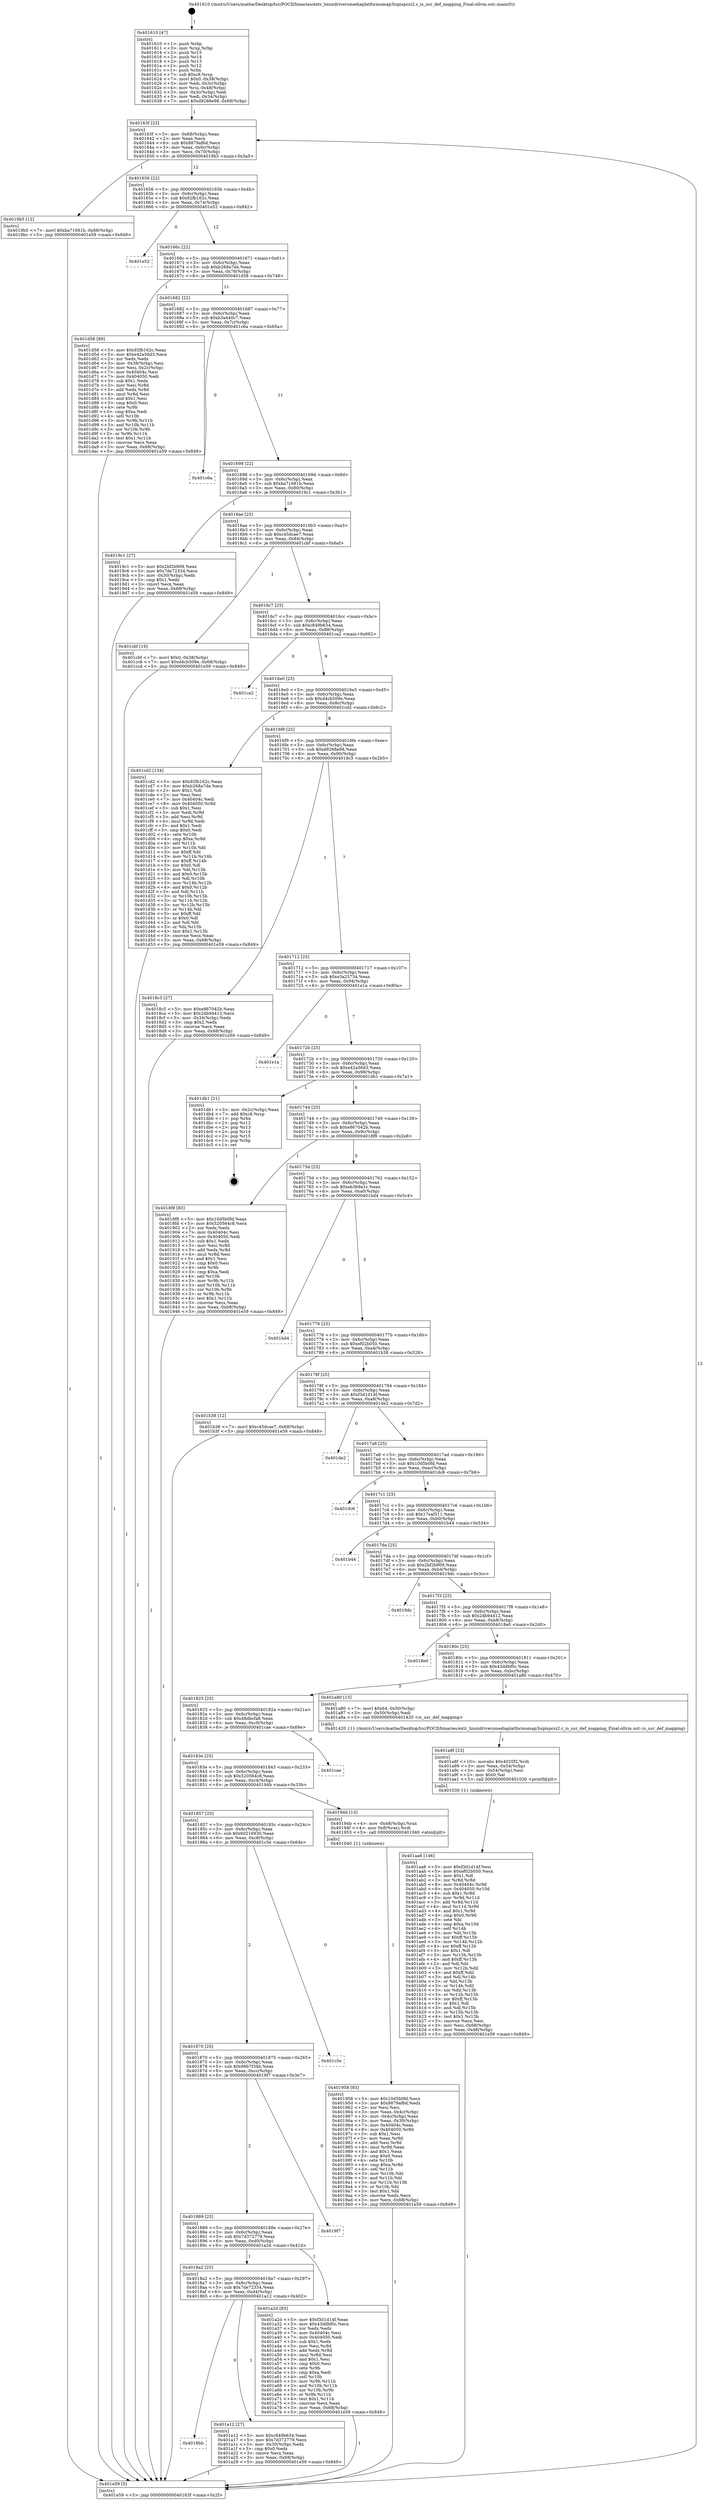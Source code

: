 digraph "0x401610" {
  label = "0x401610 (/mnt/c/Users/mathe/Desktop/tcc/POCII/binaries/extr_linuxdriversmediaplatformomap3ispispcsi2.c_is_usr_def_mapping_Final-ollvm.out::main(0))"
  labelloc = "t"
  node[shape=record]

  Entry [label="",width=0.3,height=0.3,shape=circle,fillcolor=black,style=filled]
  "0x40163f" [label="{
     0x40163f [23]\l
     | [instrs]\l
     &nbsp;&nbsp;0x40163f \<+3\>: mov -0x68(%rbp),%eax\l
     &nbsp;&nbsp;0x401642 \<+2\>: mov %eax,%ecx\l
     &nbsp;&nbsp;0x401644 \<+6\>: sub $0x8879af6d,%ecx\l
     &nbsp;&nbsp;0x40164a \<+3\>: mov %eax,-0x6c(%rbp)\l
     &nbsp;&nbsp;0x40164d \<+3\>: mov %ecx,-0x70(%rbp)\l
     &nbsp;&nbsp;0x401650 \<+6\>: je 00000000004019b5 \<main+0x3a5\>\l
  }"]
  "0x4019b5" [label="{
     0x4019b5 [12]\l
     | [instrs]\l
     &nbsp;&nbsp;0x4019b5 \<+7\>: movl $0xba71681b,-0x68(%rbp)\l
     &nbsp;&nbsp;0x4019bc \<+5\>: jmp 0000000000401e59 \<main+0x849\>\l
  }"]
  "0x401656" [label="{
     0x401656 [22]\l
     | [instrs]\l
     &nbsp;&nbsp;0x401656 \<+5\>: jmp 000000000040165b \<main+0x4b\>\l
     &nbsp;&nbsp;0x40165b \<+3\>: mov -0x6c(%rbp),%eax\l
     &nbsp;&nbsp;0x40165e \<+5\>: sub $0x92fb162c,%eax\l
     &nbsp;&nbsp;0x401663 \<+3\>: mov %eax,-0x74(%rbp)\l
     &nbsp;&nbsp;0x401666 \<+6\>: je 0000000000401e52 \<main+0x842\>\l
  }"]
  Exit [label="",width=0.3,height=0.3,shape=circle,fillcolor=black,style=filled,peripheries=2]
  "0x401e52" [label="{
     0x401e52\l
  }", style=dashed]
  "0x40166c" [label="{
     0x40166c [22]\l
     | [instrs]\l
     &nbsp;&nbsp;0x40166c \<+5\>: jmp 0000000000401671 \<main+0x61\>\l
     &nbsp;&nbsp;0x401671 \<+3\>: mov -0x6c(%rbp),%eax\l
     &nbsp;&nbsp;0x401674 \<+5\>: sub $0xb268a7de,%eax\l
     &nbsp;&nbsp;0x401679 \<+3\>: mov %eax,-0x78(%rbp)\l
     &nbsp;&nbsp;0x40167c \<+6\>: je 0000000000401d58 \<main+0x748\>\l
  }"]
  "0x401aa6" [label="{
     0x401aa6 [146]\l
     | [instrs]\l
     &nbsp;&nbsp;0x401aa6 \<+5\>: mov $0xf3d1d14f,%esi\l
     &nbsp;&nbsp;0x401aab \<+5\>: mov $0xef02b050,%ecx\l
     &nbsp;&nbsp;0x401ab0 \<+2\>: mov $0x1,%dl\l
     &nbsp;&nbsp;0x401ab2 \<+3\>: xor %r8d,%r8d\l
     &nbsp;&nbsp;0x401ab5 \<+8\>: mov 0x40404c,%r9d\l
     &nbsp;&nbsp;0x401abd \<+8\>: mov 0x404050,%r10d\l
     &nbsp;&nbsp;0x401ac5 \<+4\>: sub $0x1,%r8d\l
     &nbsp;&nbsp;0x401ac9 \<+3\>: mov %r9d,%r11d\l
     &nbsp;&nbsp;0x401acc \<+3\>: add %r8d,%r11d\l
     &nbsp;&nbsp;0x401acf \<+4\>: imul %r11d,%r9d\l
     &nbsp;&nbsp;0x401ad3 \<+4\>: and $0x1,%r9d\l
     &nbsp;&nbsp;0x401ad7 \<+4\>: cmp $0x0,%r9d\l
     &nbsp;&nbsp;0x401adb \<+3\>: sete %bl\l
     &nbsp;&nbsp;0x401ade \<+4\>: cmp $0xa,%r10d\l
     &nbsp;&nbsp;0x401ae2 \<+4\>: setl %r14b\l
     &nbsp;&nbsp;0x401ae6 \<+3\>: mov %bl,%r15b\l
     &nbsp;&nbsp;0x401ae9 \<+4\>: xor $0xff,%r15b\l
     &nbsp;&nbsp;0x401aed \<+3\>: mov %r14b,%r12b\l
     &nbsp;&nbsp;0x401af0 \<+4\>: xor $0xff,%r12b\l
     &nbsp;&nbsp;0x401af4 \<+3\>: xor $0x1,%dl\l
     &nbsp;&nbsp;0x401af7 \<+3\>: mov %r15b,%r13b\l
     &nbsp;&nbsp;0x401afa \<+4\>: and $0xff,%r13b\l
     &nbsp;&nbsp;0x401afe \<+2\>: and %dl,%bl\l
     &nbsp;&nbsp;0x401b00 \<+3\>: mov %r12b,%dil\l
     &nbsp;&nbsp;0x401b03 \<+4\>: and $0xff,%dil\l
     &nbsp;&nbsp;0x401b07 \<+3\>: and %dl,%r14b\l
     &nbsp;&nbsp;0x401b0a \<+3\>: or %bl,%r13b\l
     &nbsp;&nbsp;0x401b0d \<+3\>: or %r14b,%dil\l
     &nbsp;&nbsp;0x401b10 \<+3\>: xor %dil,%r13b\l
     &nbsp;&nbsp;0x401b13 \<+3\>: or %r12b,%r15b\l
     &nbsp;&nbsp;0x401b16 \<+4\>: xor $0xff,%r15b\l
     &nbsp;&nbsp;0x401b1a \<+3\>: or $0x1,%dl\l
     &nbsp;&nbsp;0x401b1d \<+3\>: and %dl,%r15b\l
     &nbsp;&nbsp;0x401b20 \<+3\>: or %r15b,%r13b\l
     &nbsp;&nbsp;0x401b23 \<+4\>: test $0x1,%r13b\l
     &nbsp;&nbsp;0x401b27 \<+3\>: cmovne %ecx,%esi\l
     &nbsp;&nbsp;0x401b2a \<+3\>: mov %esi,-0x68(%rbp)\l
     &nbsp;&nbsp;0x401b2d \<+6\>: mov %eax,-0xd8(%rbp)\l
     &nbsp;&nbsp;0x401b33 \<+5\>: jmp 0000000000401e59 \<main+0x849\>\l
  }"]
  "0x401d58" [label="{
     0x401d58 [89]\l
     | [instrs]\l
     &nbsp;&nbsp;0x401d58 \<+5\>: mov $0x92fb162c,%eax\l
     &nbsp;&nbsp;0x401d5d \<+5\>: mov $0xe42a56d3,%ecx\l
     &nbsp;&nbsp;0x401d62 \<+2\>: xor %edx,%edx\l
     &nbsp;&nbsp;0x401d64 \<+3\>: mov -0x38(%rbp),%esi\l
     &nbsp;&nbsp;0x401d67 \<+3\>: mov %esi,-0x2c(%rbp)\l
     &nbsp;&nbsp;0x401d6a \<+7\>: mov 0x40404c,%esi\l
     &nbsp;&nbsp;0x401d71 \<+7\>: mov 0x404050,%edi\l
     &nbsp;&nbsp;0x401d78 \<+3\>: sub $0x1,%edx\l
     &nbsp;&nbsp;0x401d7b \<+3\>: mov %esi,%r8d\l
     &nbsp;&nbsp;0x401d7e \<+3\>: add %edx,%r8d\l
     &nbsp;&nbsp;0x401d81 \<+4\>: imul %r8d,%esi\l
     &nbsp;&nbsp;0x401d85 \<+3\>: and $0x1,%esi\l
     &nbsp;&nbsp;0x401d88 \<+3\>: cmp $0x0,%esi\l
     &nbsp;&nbsp;0x401d8b \<+4\>: sete %r9b\l
     &nbsp;&nbsp;0x401d8f \<+3\>: cmp $0xa,%edi\l
     &nbsp;&nbsp;0x401d92 \<+4\>: setl %r10b\l
     &nbsp;&nbsp;0x401d96 \<+3\>: mov %r9b,%r11b\l
     &nbsp;&nbsp;0x401d99 \<+3\>: and %r10b,%r11b\l
     &nbsp;&nbsp;0x401d9c \<+3\>: xor %r10b,%r9b\l
     &nbsp;&nbsp;0x401d9f \<+3\>: or %r9b,%r11b\l
     &nbsp;&nbsp;0x401da2 \<+4\>: test $0x1,%r11b\l
     &nbsp;&nbsp;0x401da6 \<+3\>: cmovne %ecx,%eax\l
     &nbsp;&nbsp;0x401da9 \<+3\>: mov %eax,-0x68(%rbp)\l
     &nbsp;&nbsp;0x401dac \<+5\>: jmp 0000000000401e59 \<main+0x849\>\l
  }"]
  "0x401682" [label="{
     0x401682 [22]\l
     | [instrs]\l
     &nbsp;&nbsp;0x401682 \<+5\>: jmp 0000000000401687 \<main+0x77\>\l
     &nbsp;&nbsp;0x401687 \<+3\>: mov -0x6c(%rbp),%eax\l
     &nbsp;&nbsp;0x40168a \<+5\>: sub $0xb3a440c7,%eax\l
     &nbsp;&nbsp;0x40168f \<+3\>: mov %eax,-0x7c(%rbp)\l
     &nbsp;&nbsp;0x401692 \<+6\>: je 0000000000401c6a \<main+0x65a\>\l
  }"]
  "0x401a8f" [label="{
     0x401a8f [23]\l
     | [instrs]\l
     &nbsp;&nbsp;0x401a8f \<+10\>: movabs $0x4020f2,%rdi\l
     &nbsp;&nbsp;0x401a99 \<+3\>: mov %eax,-0x54(%rbp)\l
     &nbsp;&nbsp;0x401a9c \<+3\>: mov -0x54(%rbp),%esi\l
     &nbsp;&nbsp;0x401a9f \<+2\>: mov $0x0,%al\l
     &nbsp;&nbsp;0x401aa1 \<+5\>: call 0000000000401030 \<printf@plt\>\l
     | [calls]\l
     &nbsp;&nbsp;0x401030 \{1\} (unknown)\l
  }"]
  "0x401c6a" [label="{
     0x401c6a\l
  }", style=dashed]
  "0x401698" [label="{
     0x401698 [22]\l
     | [instrs]\l
     &nbsp;&nbsp;0x401698 \<+5\>: jmp 000000000040169d \<main+0x8d\>\l
     &nbsp;&nbsp;0x40169d \<+3\>: mov -0x6c(%rbp),%eax\l
     &nbsp;&nbsp;0x4016a0 \<+5\>: sub $0xba71681b,%eax\l
     &nbsp;&nbsp;0x4016a5 \<+3\>: mov %eax,-0x80(%rbp)\l
     &nbsp;&nbsp;0x4016a8 \<+6\>: je 00000000004019c1 \<main+0x3b1\>\l
  }"]
  "0x4018bb" [label="{
     0x4018bb\l
  }", style=dashed]
  "0x4019c1" [label="{
     0x4019c1 [27]\l
     | [instrs]\l
     &nbsp;&nbsp;0x4019c1 \<+5\>: mov $0x2bf2b909,%eax\l
     &nbsp;&nbsp;0x4019c6 \<+5\>: mov $0x7de72334,%ecx\l
     &nbsp;&nbsp;0x4019cb \<+3\>: mov -0x30(%rbp),%edx\l
     &nbsp;&nbsp;0x4019ce \<+3\>: cmp $0x1,%edx\l
     &nbsp;&nbsp;0x4019d1 \<+3\>: cmovl %ecx,%eax\l
     &nbsp;&nbsp;0x4019d4 \<+3\>: mov %eax,-0x68(%rbp)\l
     &nbsp;&nbsp;0x4019d7 \<+5\>: jmp 0000000000401e59 \<main+0x849\>\l
  }"]
  "0x4016ae" [label="{
     0x4016ae [25]\l
     | [instrs]\l
     &nbsp;&nbsp;0x4016ae \<+5\>: jmp 00000000004016b3 \<main+0xa3\>\l
     &nbsp;&nbsp;0x4016b3 \<+3\>: mov -0x6c(%rbp),%eax\l
     &nbsp;&nbsp;0x4016b6 \<+5\>: sub $0xc45dcae7,%eax\l
     &nbsp;&nbsp;0x4016bb \<+6\>: mov %eax,-0x84(%rbp)\l
     &nbsp;&nbsp;0x4016c1 \<+6\>: je 0000000000401cbf \<main+0x6af\>\l
  }"]
  "0x401a12" [label="{
     0x401a12 [27]\l
     | [instrs]\l
     &nbsp;&nbsp;0x401a12 \<+5\>: mov $0xc849b634,%eax\l
     &nbsp;&nbsp;0x401a17 \<+5\>: mov $0x7d372779,%ecx\l
     &nbsp;&nbsp;0x401a1c \<+3\>: mov -0x30(%rbp),%edx\l
     &nbsp;&nbsp;0x401a1f \<+3\>: cmp $0x0,%edx\l
     &nbsp;&nbsp;0x401a22 \<+3\>: cmove %ecx,%eax\l
     &nbsp;&nbsp;0x401a25 \<+3\>: mov %eax,-0x68(%rbp)\l
     &nbsp;&nbsp;0x401a28 \<+5\>: jmp 0000000000401e59 \<main+0x849\>\l
  }"]
  "0x401cbf" [label="{
     0x401cbf [19]\l
     | [instrs]\l
     &nbsp;&nbsp;0x401cbf \<+7\>: movl $0x0,-0x38(%rbp)\l
     &nbsp;&nbsp;0x401cc6 \<+7\>: movl $0xd4cb509e,-0x68(%rbp)\l
     &nbsp;&nbsp;0x401ccd \<+5\>: jmp 0000000000401e59 \<main+0x849\>\l
  }"]
  "0x4016c7" [label="{
     0x4016c7 [25]\l
     | [instrs]\l
     &nbsp;&nbsp;0x4016c7 \<+5\>: jmp 00000000004016cc \<main+0xbc\>\l
     &nbsp;&nbsp;0x4016cc \<+3\>: mov -0x6c(%rbp),%eax\l
     &nbsp;&nbsp;0x4016cf \<+5\>: sub $0xc849b634,%eax\l
     &nbsp;&nbsp;0x4016d4 \<+6\>: mov %eax,-0x88(%rbp)\l
     &nbsp;&nbsp;0x4016da \<+6\>: je 0000000000401ca2 \<main+0x692\>\l
  }"]
  "0x4018a2" [label="{
     0x4018a2 [25]\l
     | [instrs]\l
     &nbsp;&nbsp;0x4018a2 \<+5\>: jmp 00000000004018a7 \<main+0x297\>\l
     &nbsp;&nbsp;0x4018a7 \<+3\>: mov -0x6c(%rbp),%eax\l
     &nbsp;&nbsp;0x4018aa \<+5\>: sub $0x7de72334,%eax\l
     &nbsp;&nbsp;0x4018af \<+6\>: mov %eax,-0xd4(%rbp)\l
     &nbsp;&nbsp;0x4018b5 \<+6\>: je 0000000000401a12 \<main+0x402\>\l
  }"]
  "0x401ca2" [label="{
     0x401ca2\l
  }", style=dashed]
  "0x4016e0" [label="{
     0x4016e0 [25]\l
     | [instrs]\l
     &nbsp;&nbsp;0x4016e0 \<+5\>: jmp 00000000004016e5 \<main+0xd5\>\l
     &nbsp;&nbsp;0x4016e5 \<+3\>: mov -0x6c(%rbp),%eax\l
     &nbsp;&nbsp;0x4016e8 \<+5\>: sub $0xd4cb509e,%eax\l
     &nbsp;&nbsp;0x4016ed \<+6\>: mov %eax,-0x8c(%rbp)\l
     &nbsp;&nbsp;0x4016f3 \<+6\>: je 0000000000401cd2 \<main+0x6c2\>\l
  }"]
  "0x401a2d" [label="{
     0x401a2d [83]\l
     | [instrs]\l
     &nbsp;&nbsp;0x401a2d \<+5\>: mov $0xf3d1d14f,%eax\l
     &nbsp;&nbsp;0x401a32 \<+5\>: mov $0x43ddbf0c,%ecx\l
     &nbsp;&nbsp;0x401a37 \<+2\>: xor %edx,%edx\l
     &nbsp;&nbsp;0x401a39 \<+7\>: mov 0x40404c,%esi\l
     &nbsp;&nbsp;0x401a40 \<+7\>: mov 0x404050,%edi\l
     &nbsp;&nbsp;0x401a47 \<+3\>: sub $0x1,%edx\l
     &nbsp;&nbsp;0x401a4a \<+3\>: mov %esi,%r8d\l
     &nbsp;&nbsp;0x401a4d \<+3\>: add %edx,%r8d\l
     &nbsp;&nbsp;0x401a50 \<+4\>: imul %r8d,%esi\l
     &nbsp;&nbsp;0x401a54 \<+3\>: and $0x1,%esi\l
     &nbsp;&nbsp;0x401a57 \<+3\>: cmp $0x0,%esi\l
     &nbsp;&nbsp;0x401a5a \<+4\>: sete %r9b\l
     &nbsp;&nbsp;0x401a5e \<+3\>: cmp $0xa,%edi\l
     &nbsp;&nbsp;0x401a61 \<+4\>: setl %r10b\l
     &nbsp;&nbsp;0x401a65 \<+3\>: mov %r9b,%r11b\l
     &nbsp;&nbsp;0x401a68 \<+3\>: and %r10b,%r11b\l
     &nbsp;&nbsp;0x401a6b \<+3\>: xor %r10b,%r9b\l
     &nbsp;&nbsp;0x401a6e \<+3\>: or %r9b,%r11b\l
     &nbsp;&nbsp;0x401a71 \<+4\>: test $0x1,%r11b\l
     &nbsp;&nbsp;0x401a75 \<+3\>: cmovne %ecx,%eax\l
     &nbsp;&nbsp;0x401a78 \<+3\>: mov %eax,-0x68(%rbp)\l
     &nbsp;&nbsp;0x401a7b \<+5\>: jmp 0000000000401e59 \<main+0x849\>\l
  }"]
  "0x401cd2" [label="{
     0x401cd2 [134]\l
     | [instrs]\l
     &nbsp;&nbsp;0x401cd2 \<+5\>: mov $0x92fb162c,%eax\l
     &nbsp;&nbsp;0x401cd7 \<+5\>: mov $0xb268a7de,%ecx\l
     &nbsp;&nbsp;0x401cdc \<+2\>: mov $0x1,%dl\l
     &nbsp;&nbsp;0x401cde \<+2\>: xor %esi,%esi\l
     &nbsp;&nbsp;0x401ce0 \<+7\>: mov 0x40404c,%edi\l
     &nbsp;&nbsp;0x401ce7 \<+8\>: mov 0x404050,%r8d\l
     &nbsp;&nbsp;0x401cef \<+3\>: sub $0x1,%esi\l
     &nbsp;&nbsp;0x401cf2 \<+3\>: mov %edi,%r9d\l
     &nbsp;&nbsp;0x401cf5 \<+3\>: add %esi,%r9d\l
     &nbsp;&nbsp;0x401cf8 \<+4\>: imul %r9d,%edi\l
     &nbsp;&nbsp;0x401cfc \<+3\>: and $0x1,%edi\l
     &nbsp;&nbsp;0x401cff \<+3\>: cmp $0x0,%edi\l
     &nbsp;&nbsp;0x401d02 \<+4\>: sete %r10b\l
     &nbsp;&nbsp;0x401d06 \<+4\>: cmp $0xa,%r8d\l
     &nbsp;&nbsp;0x401d0a \<+4\>: setl %r11b\l
     &nbsp;&nbsp;0x401d0e \<+3\>: mov %r10b,%bl\l
     &nbsp;&nbsp;0x401d11 \<+3\>: xor $0xff,%bl\l
     &nbsp;&nbsp;0x401d14 \<+3\>: mov %r11b,%r14b\l
     &nbsp;&nbsp;0x401d17 \<+4\>: xor $0xff,%r14b\l
     &nbsp;&nbsp;0x401d1b \<+3\>: xor $0x0,%dl\l
     &nbsp;&nbsp;0x401d1e \<+3\>: mov %bl,%r15b\l
     &nbsp;&nbsp;0x401d21 \<+4\>: and $0x0,%r15b\l
     &nbsp;&nbsp;0x401d25 \<+3\>: and %dl,%r10b\l
     &nbsp;&nbsp;0x401d28 \<+3\>: mov %r14b,%r12b\l
     &nbsp;&nbsp;0x401d2b \<+4\>: and $0x0,%r12b\l
     &nbsp;&nbsp;0x401d2f \<+3\>: and %dl,%r11b\l
     &nbsp;&nbsp;0x401d32 \<+3\>: or %r10b,%r15b\l
     &nbsp;&nbsp;0x401d35 \<+3\>: or %r11b,%r12b\l
     &nbsp;&nbsp;0x401d38 \<+3\>: xor %r12b,%r15b\l
     &nbsp;&nbsp;0x401d3b \<+3\>: or %r14b,%bl\l
     &nbsp;&nbsp;0x401d3e \<+3\>: xor $0xff,%bl\l
     &nbsp;&nbsp;0x401d41 \<+3\>: or $0x0,%dl\l
     &nbsp;&nbsp;0x401d44 \<+2\>: and %dl,%bl\l
     &nbsp;&nbsp;0x401d46 \<+3\>: or %bl,%r15b\l
     &nbsp;&nbsp;0x401d49 \<+4\>: test $0x1,%r15b\l
     &nbsp;&nbsp;0x401d4d \<+3\>: cmovne %ecx,%eax\l
     &nbsp;&nbsp;0x401d50 \<+3\>: mov %eax,-0x68(%rbp)\l
     &nbsp;&nbsp;0x401d53 \<+5\>: jmp 0000000000401e59 \<main+0x849\>\l
  }"]
  "0x4016f9" [label="{
     0x4016f9 [25]\l
     | [instrs]\l
     &nbsp;&nbsp;0x4016f9 \<+5\>: jmp 00000000004016fe \<main+0xee\>\l
     &nbsp;&nbsp;0x4016fe \<+3\>: mov -0x6c(%rbp),%eax\l
     &nbsp;&nbsp;0x401701 \<+5\>: sub $0xd9288e98,%eax\l
     &nbsp;&nbsp;0x401706 \<+6\>: mov %eax,-0x90(%rbp)\l
     &nbsp;&nbsp;0x40170c \<+6\>: je 00000000004018c5 \<main+0x2b5\>\l
  }"]
  "0x401889" [label="{
     0x401889 [25]\l
     | [instrs]\l
     &nbsp;&nbsp;0x401889 \<+5\>: jmp 000000000040188e \<main+0x27e\>\l
     &nbsp;&nbsp;0x40188e \<+3\>: mov -0x6c(%rbp),%eax\l
     &nbsp;&nbsp;0x401891 \<+5\>: sub $0x7d372779,%eax\l
     &nbsp;&nbsp;0x401896 \<+6\>: mov %eax,-0xd0(%rbp)\l
     &nbsp;&nbsp;0x40189c \<+6\>: je 0000000000401a2d \<main+0x41d\>\l
  }"]
  "0x4018c5" [label="{
     0x4018c5 [27]\l
     | [instrs]\l
     &nbsp;&nbsp;0x4018c5 \<+5\>: mov $0xe867042b,%eax\l
     &nbsp;&nbsp;0x4018ca \<+5\>: mov $0x2db94412,%ecx\l
     &nbsp;&nbsp;0x4018cf \<+3\>: mov -0x34(%rbp),%edx\l
     &nbsp;&nbsp;0x4018d2 \<+3\>: cmp $0x2,%edx\l
     &nbsp;&nbsp;0x4018d5 \<+3\>: cmovne %ecx,%eax\l
     &nbsp;&nbsp;0x4018d8 \<+3\>: mov %eax,-0x68(%rbp)\l
     &nbsp;&nbsp;0x4018db \<+5\>: jmp 0000000000401e59 \<main+0x849\>\l
  }"]
  "0x401712" [label="{
     0x401712 [25]\l
     | [instrs]\l
     &nbsp;&nbsp;0x401712 \<+5\>: jmp 0000000000401717 \<main+0x107\>\l
     &nbsp;&nbsp;0x401717 \<+3\>: mov -0x6c(%rbp),%eax\l
     &nbsp;&nbsp;0x40171a \<+5\>: sub $0xe3a25734,%eax\l
     &nbsp;&nbsp;0x40171f \<+6\>: mov %eax,-0x94(%rbp)\l
     &nbsp;&nbsp;0x401725 \<+6\>: je 0000000000401e1a \<main+0x80a\>\l
  }"]
  "0x401e59" [label="{
     0x401e59 [5]\l
     | [instrs]\l
     &nbsp;&nbsp;0x401e59 \<+5\>: jmp 000000000040163f \<main+0x2f\>\l
  }"]
  "0x401610" [label="{
     0x401610 [47]\l
     | [instrs]\l
     &nbsp;&nbsp;0x401610 \<+1\>: push %rbp\l
     &nbsp;&nbsp;0x401611 \<+3\>: mov %rsp,%rbp\l
     &nbsp;&nbsp;0x401614 \<+2\>: push %r15\l
     &nbsp;&nbsp;0x401616 \<+2\>: push %r14\l
     &nbsp;&nbsp;0x401618 \<+2\>: push %r13\l
     &nbsp;&nbsp;0x40161a \<+2\>: push %r12\l
     &nbsp;&nbsp;0x40161c \<+1\>: push %rbx\l
     &nbsp;&nbsp;0x40161d \<+7\>: sub $0xc8,%rsp\l
     &nbsp;&nbsp;0x401624 \<+7\>: movl $0x0,-0x38(%rbp)\l
     &nbsp;&nbsp;0x40162b \<+3\>: mov %edi,-0x3c(%rbp)\l
     &nbsp;&nbsp;0x40162e \<+4\>: mov %rsi,-0x48(%rbp)\l
     &nbsp;&nbsp;0x401632 \<+3\>: mov -0x3c(%rbp),%edi\l
     &nbsp;&nbsp;0x401635 \<+3\>: mov %edi,-0x34(%rbp)\l
     &nbsp;&nbsp;0x401638 \<+7\>: movl $0xd9288e98,-0x68(%rbp)\l
  }"]
  "0x4019f7" [label="{
     0x4019f7\l
  }", style=dashed]
  "0x401e1a" [label="{
     0x401e1a\l
  }", style=dashed]
  "0x40172b" [label="{
     0x40172b [25]\l
     | [instrs]\l
     &nbsp;&nbsp;0x40172b \<+5\>: jmp 0000000000401730 \<main+0x120\>\l
     &nbsp;&nbsp;0x401730 \<+3\>: mov -0x6c(%rbp),%eax\l
     &nbsp;&nbsp;0x401733 \<+5\>: sub $0xe42a56d3,%eax\l
     &nbsp;&nbsp;0x401738 \<+6\>: mov %eax,-0x98(%rbp)\l
     &nbsp;&nbsp;0x40173e \<+6\>: je 0000000000401db1 \<main+0x7a1\>\l
  }"]
  "0x401870" [label="{
     0x401870 [25]\l
     | [instrs]\l
     &nbsp;&nbsp;0x401870 \<+5\>: jmp 0000000000401875 \<main+0x265\>\l
     &nbsp;&nbsp;0x401875 \<+3\>: mov -0x6c(%rbp),%eax\l
     &nbsp;&nbsp;0x401878 \<+5\>: sub $0x66b7f34b,%eax\l
     &nbsp;&nbsp;0x40187d \<+6\>: mov %eax,-0xcc(%rbp)\l
     &nbsp;&nbsp;0x401883 \<+6\>: je 00000000004019f7 \<main+0x3e7\>\l
  }"]
  "0x401db1" [label="{
     0x401db1 [21]\l
     | [instrs]\l
     &nbsp;&nbsp;0x401db1 \<+3\>: mov -0x2c(%rbp),%eax\l
     &nbsp;&nbsp;0x401db4 \<+7\>: add $0xc8,%rsp\l
     &nbsp;&nbsp;0x401dbb \<+1\>: pop %rbx\l
     &nbsp;&nbsp;0x401dbc \<+2\>: pop %r12\l
     &nbsp;&nbsp;0x401dbe \<+2\>: pop %r13\l
     &nbsp;&nbsp;0x401dc0 \<+2\>: pop %r14\l
     &nbsp;&nbsp;0x401dc2 \<+2\>: pop %r15\l
     &nbsp;&nbsp;0x401dc4 \<+1\>: pop %rbp\l
     &nbsp;&nbsp;0x401dc5 \<+1\>: ret\l
  }"]
  "0x401744" [label="{
     0x401744 [25]\l
     | [instrs]\l
     &nbsp;&nbsp;0x401744 \<+5\>: jmp 0000000000401749 \<main+0x139\>\l
     &nbsp;&nbsp;0x401749 \<+3\>: mov -0x6c(%rbp),%eax\l
     &nbsp;&nbsp;0x40174c \<+5\>: sub $0xe867042b,%eax\l
     &nbsp;&nbsp;0x401751 \<+6\>: mov %eax,-0x9c(%rbp)\l
     &nbsp;&nbsp;0x401757 \<+6\>: je 00000000004018f8 \<main+0x2e8\>\l
  }"]
  "0x401c5e" [label="{
     0x401c5e\l
  }", style=dashed]
  "0x4018f8" [label="{
     0x4018f8 [83]\l
     | [instrs]\l
     &nbsp;&nbsp;0x4018f8 \<+5\>: mov $0x10d5b0fd,%eax\l
     &nbsp;&nbsp;0x4018fd \<+5\>: mov $0x520564c8,%ecx\l
     &nbsp;&nbsp;0x401902 \<+2\>: xor %edx,%edx\l
     &nbsp;&nbsp;0x401904 \<+7\>: mov 0x40404c,%esi\l
     &nbsp;&nbsp;0x40190b \<+7\>: mov 0x404050,%edi\l
     &nbsp;&nbsp;0x401912 \<+3\>: sub $0x1,%edx\l
     &nbsp;&nbsp;0x401915 \<+3\>: mov %esi,%r8d\l
     &nbsp;&nbsp;0x401918 \<+3\>: add %edx,%r8d\l
     &nbsp;&nbsp;0x40191b \<+4\>: imul %r8d,%esi\l
     &nbsp;&nbsp;0x40191f \<+3\>: and $0x1,%esi\l
     &nbsp;&nbsp;0x401922 \<+3\>: cmp $0x0,%esi\l
     &nbsp;&nbsp;0x401925 \<+4\>: sete %r9b\l
     &nbsp;&nbsp;0x401929 \<+3\>: cmp $0xa,%edi\l
     &nbsp;&nbsp;0x40192c \<+4\>: setl %r10b\l
     &nbsp;&nbsp;0x401930 \<+3\>: mov %r9b,%r11b\l
     &nbsp;&nbsp;0x401933 \<+3\>: and %r10b,%r11b\l
     &nbsp;&nbsp;0x401936 \<+3\>: xor %r10b,%r9b\l
     &nbsp;&nbsp;0x401939 \<+3\>: or %r9b,%r11b\l
     &nbsp;&nbsp;0x40193c \<+4\>: test $0x1,%r11b\l
     &nbsp;&nbsp;0x401940 \<+3\>: cmovne %ecx,%eax\l
     &nbsp;&nbsp;0x401943 \<+3\>: mov %eax,-0x68(%rbp)\l
     &nbsp;&nbsp;0x401946 \<+5\>: jmp 0000000000401e59 \<main+0x849\>\l
  }"]
  "0x40175d" [label="{
     0x40175d [25]\l
     | [instrs]\l
     &nbsp;&nbsp;0x40175d \<+5\>: jmp 0000000000401762 \<main+0x152\>\l
     &nbsp;&nbsp;0x401762 \<+3\>: mov -0x6c(%rbp),%eax\l
     &nbsp;&nbsp;0x401765 \<+5\>: sub $0xeb369a1c,%eax\l
     &nbsp;&nbsp;0x40176a \<+6\>: mov %eax,-0xa0(%rbp)\l
     &nbsp;&nbsp;0x401770 \<+6\>: je 0000000000401bd4 \<main+0x5c4\>\l
  }"]
  "0x401958" [label="{
     0x401958 [93]\l
     | [instrs]\l
     &nbsp;&nbsp;0x401958 \<+5\>: mov $0x10d5b0fd,%ecx\l
     &nbsp;&nbsp;0x40195d \<+5\>: mov $0x8879af6d,%edx\l
     &nbsp;&nbsp;0x401962 \<+2\>: xor %esi,%esi\l
     &nbsp;&nbsp;0x401964 \<+3\>: mov %eax,-0x4c(%rbp)\l
     &nbsp;&nbsp;0x401967 \<+3\>: mov -0x4c(%rbp),%eax\l
     &nbsp;&nbsp;0x40196a \<+3\>: mov %eax,-0x30(%rbp)\l
     &nbsp;&nbsp;0x40196d \<+7\>: mov 0x40404c,%eax\l
     &nbsp;&nbsp;0x401974 \<+8\>: mov 0x404050,%r8d\l
     &nbsp;&nbsp;0x40197c \<+3\>: sub $0x1,%esi\l
     &nbsp;&nbsp;0x40197f \<+3\>: mov %eax,%r9d\l
     &nbsp;&nbsp;0x401982 \<+3\>: add %esi,%r9d\l
     &nbsp;&nbsp;0x401985 \<+4\>: imul %r9d,%eax\l
     &nbsp;&nbsp;0x401989 \<+3\>: and $0x1,%eax\l
     &nbsp;&nbsp;0x40198c \<+3\>: cmp $0x0,%eax\l
     &nbsp;&nbsp;0x40198f \<+4\>: sete %r10b\l
     &nbsp;&nbsp;0x401993 \<+4\>: cmp $0xa,%r8d\l
     &nbsp;&nbsp;0x401997 \<+4\>: setl %r11b\l
     &nbsp;&nbsp;0x40199b \<+3\>: mov %r10b,%bl\l
     &nbsp;&nbsp;0x40199e \<+3\>: and %r11b,%bl\l
     &nbsp;&nbsp;0x4019a1 \<+3\>: xor %r11b,%r10b\l
     &nbsp;&nbsp;0x4019a4 \<+3\>: or %r10b,%bl\l
     &nbsp;&nbsp;0x4019a7 \<+3\>: test $0x1,%bl\l
     &nbsp;&nbsp;0x4019aa \<+3\>: cmovne %edx,%ecx\l
     &nbsp;&nbsp;0x4019ad \<+3\>: mov %ecx,-0x68(%rbp)\l
     &nbsp;&nbsp;0x4019b0 \<+5\>: jmp 0000000000401e59 \<main+0x849\>\l
  }"]
  "0x401bd4" [label="{
     0x401bd4\l
  }", style=dashed]
  "0x401776" [label="{
     0x401776 [25]\l
     | [instrs]\l
     &nbsp;&nbsp;0x401776 \<+5\>: jmp 000000000040177b \<main+0x16b\>\l
     &nbsp;&nbsp;0x40177b \<+3\>: mov -0x6c(%rbp),%eax\l
     &nbsp;&nbsp;0x40177e \<+5\>: sub $0xef02b050,%eax\l
     &nbsp;&nbsp;0x401783 \<+6\>: mov %eax,-0xa4(%rbp)\l
     &nbsp;&nbsp;0x401789 \<+6\>: je 0000000000401b38 \<main+0x528\>\l
  }"]
  "0x401857" [label="{
     0x401857 [25]\l
     | [instrs]\l
     &nbsp;&nbsp;0x401857 \<+5\>: jmp 000000000040185c \<main+0x24c\>\l
     &nbsp;&nbsp;0x40185c \<+3\>: mov -0x6c(%rbp),%eax\l
     &nbsp;&nbsp;0x40185f \<+5\>: sub $0x60216930,%eax\l
     &nbsp;&nbsp;0x401864 \<+6\>: mov %eax,-0xc8(%rbp)\l
     &nbsp;&nbsp;0x40186a \<+6\>: je 0000000000401c5e \<main+0x64e\>\l
  }"]
  "0x401b38" [label="{
     0x401b38 [12]\l
     | [instrs]\l
     &nbsp;&nbsp;0x401b38 \<+7\>: movl $0xc45dcae7,-0x68(%rbp)\l
     &nbsp;&nbsp;0x401b3f \<+5\>: jmp 0000000000401e59 \<main+0x849\>\l
  }"]
  "0x40178f" [label="{
     0x40178f [25]\l
     | [instrs]\l
     &nbsp;&nbsp;0x40178f \<+5\>: jmp 0000000000401794 \<main+0x184\>\l
     &nbsp;&nbsp;0x401794 \<+3\>: mov -0x6c(%rbp),%eax\l
     &nbsp;&nbsp;0x401797 \<+5\>: sub $0xf3d1d14f,%eax\l
     &nbsp;&nbsp;0x40179c \<+6\>: mov %eax,-0xa8(%rbp)\l
     &nbsp;&nbsp;0x4017a2 \<+6\>: je 0000000000401de2 \<main+0x7d2\>\l
  }"]
  "0x40194b" [label="{
     0x40194b [13]\l
     | [instrs]\l
     &nbsp;&nbsp;0x40194b \<+4\>: mov -0x48(%rbp),%rax\l
     &nbsp;&nbsp;0x40194f \<+4\>: mov 0x8(%rax),%rdi\l
     &nbsp;&nbsp;0x401953 \<+5\>: call 0000000000401040 \<atoi@plt\>\l
     | [calls]\l
     &nbsp;&nbsp;0x401040 \{1\} (unknown)\l
  }"]
  "0x401de2" [label="{
     0x401de2\l
  }", style=dashed]
  "0x4017a8" [label="{
     0x4017a8 [25]\l
     | [instrs]\l
     &nbsp;&nbsp;0x4017a8 \<+5\>: jmp 00000000004017ad \<main+0x19d\>\l
     &nbsp;&nbsp;0x4017ad \<+3\>: mov -0x6c(%rbp),%eax\l
     &nbsp;&nbsp;0x4017b0 \<+5\>: sub $0x10d5b0fd,%eax\l
     &nbsp;&nbsp;0x4017b5 \<+6\>: mov %eax,-0xac(%rbp)\l
     &nbsp;&nbsp;0x4017bb \<+6\>: je 0000000000401dc6 \<main+0x7b6\>\l
  }"]
  "0x40183e" [label="{
     0x40183e [25]\l
     | [instrs]\l
     &nbsp;&nbsp;0x40183e \<+5\>: jmp 0000000000401843 \<main+0x233\>\l
     &nbsp;&nbsp;0x401843 \<+3\>: mov -0x6c(%rbp),%eax\l
     &nbsp;&nbsp;0x401846 \<+5\>: sub $0x520564c8,%eax\l
     &nbsp;&nbsp;0x40184b \<+6\>: mov %eax,-0xc4(%rbp)\l
     &nbsp;&nbsp;0x401851 \<+6\>: je 000000000040194b \<main+0x33b\>\l
  }"]
  "0x401dc6" [label="{
     0x401dc6\l
  }", style=dashed]
  "0x4017c1" [label="{
     0x4017c1 [25]\l
     | [instrs]\l
     &nbsp;&nbsp;0x4017c1 \<+5\>: jmp 00000000004017c6 \<main+0x1b6\>\l
     &nbsp;&nbsp;0x4017c6 \<+3\>: mov -0x6c(%rbp),%eax\l
     &nbsp;&nbsp;0x4017c9 \<+5\>: sub $0x17eaf311,%eax\l
     &nbsp;&nbsp;0x4017ce \<+6\>: mov %eax,-0xb0(%rbp)\l
     &nbsp;&nbsp;0x4017d4 \<+6\>: je 0000000000401b44 \<main+0x534\>\l
  }"]
  "0x401cae" [label="{
     0x401cae\l
  }", style=dashed]
  "0x401b44" [label="{
     0x401b44\l
  }", style=dashed]
  "0x4017da" [label="{
     0x4017da [25]\l
     | [instrs]\l
     &nbsp;&nbsp;0x4017da \<+5\>: jmp 00000000004017df \<main+0x1cf\>\l
     &nbsp;&nbsp;0x4017df \<+3\>: mov -0x6c(%rbp),%eax\l
     &nbsp;&nbsp;0x4017e2 \<+5\>: sub $0x2bf2b909,%eax\l
     &nbsp;&nbsp;0x4017e7 \<+6\>: mov %eax,-0xb4(%rbp)\l
     &nbsp;&nbsp;0x4017ed \<+6\>: je 00000000004019dc \<main+0x3cc\>\l
  }"]
  "0x401825" [label="{
     0x401825 [25]\l
     | [instrs]\l
     &nbsp;&nbsp;0x401825 \<+5\>: jmp 000000000040182a \<main+0x21a\>\l
     &nbsp;&nbsp;0x40182a \<+3\>: mov -0x6c(%rbp),%eax\l
     &nbsp;&nbsp;0x40182d \<+5\>: sub $0x48dbcfa8,%eax\l
     &nbsp;&nbsp;0x401832 \<+6\>: mov %eax,-0xc0(%rbp)\l
     &nbsp;&nbsp;0x401838 \<+6\>: je 0000000000401cae \<main+0x69e\>\l
  }"]
  "0x4019dc" [label="{
     0x4019dc\l
  }", style=dashed]
  "0x4017f3" [label="{
     0x4017f3 [25]\l
     | [instrs]\l
     &nbsp;&nbsp;0x4017f3 \<+5\>: jmp 00000000004017f8 \<main+0x1e8\>\l
     &nbsp;&nbsp;0x4017f8 \<+3\>: mov -0x6c(%rbp),%eax\l
     &nbsp;&nbsp;0x4017fb \<+5\>: sub $0x2db94412,%eax\l
     &nbsp;&nbsp;0x401800 \<+6\>: mov %eax,-0xb8(%rbp)\l
     &nbsp;&nbsp;0x401806 \<+6\>: je 00000000004018e0 \<main+0x2d0\>\l
  }"]
  "0x401a80" [label="{
     0x401a80 [15]\l
     | [instrs]\l
     &nbsp;&nbsp;0x401a80 \<+7\>: movl $0x64,-0x50(%rbp)\l
     &nbsp;&nbsp;0x401a87 \<+3\>: mov -0x50(%rbp),%edi\l
     &nbsp;&nbsp;0x401a8a \<+5\>: call 0000000000401420 \<is_usr_def_mapping\>\l
     | [calls]\l
     &nbsp;&nbsp;0x401420 \{1\} (/mnt/c/Users/mathe/Desktop/tcc/POCII/binaries/extr_linuxdriversmediaplatformomap3ispispcsi2.c_is_usr_def_mapping_Final-ollvm.out::is_usr_def_mapping)\l
  }"]
  "0x4018e0" [label="{
     0x4018e0\l
  }", style=dashed]
  "0x40180c" [label="{
     0x40180c [25]\l
     | [instrs]\l
     &nbsp;&nbsp;0x40180c \<+5\>: jmp 0000000000401811 \<main+0x201\>\l
     &nbsp;&nbsp;0x401811 \<+3\>: mov -0x6c(%rbp),%eax\l
     &nbsp;&nbsp;0x401814 \<+5\>: sub $0x43ddbf0c,%eax\l
     &nbsp;&nbsp;0x401819 \<+6\>: mov %eax,-0xbc(%rbp)\l
     &nbsp;&nbsp;0x40181f \<+6\>: je 0000000000401a80 \<main+0x470\>\l
  }"]
  Entry -> "0x401610" [label=" 1"]
  "0x40163f" -> "0x4019b5" [label=" 1"]
  "0x40163f" -> "0x401656" [label=" 12"]
  "0x401db1" -> Exit [label=" 1"]
  "0x401656" -> "0x401e52" [label=" 0"]
  "0x401656" -> "0x40166c" [label=" 12"]
  "0x401d58" -> "0x401e59" [label=" 1"]
  "0x40166c" -> "0x401d58" [label=" 1"]
  "0x40166c" -> "0x401682" [label=" 11"]
  "0x401cd2" -> "0x401e59" [label=" 1"]
  "0x401682" -> "0x401c6a" [label=" 0"]
  "0x401682" -> "0x401698" [label=" 11"]
  "0x401cbf" -> "0x401e59" [label=" 1"]
  "0x401698" -> "0x4019c1" [label=" 1"]
  "0x401698" -> "0x4016ae" [label=" 10"]
  "0x401b38" -> "0x401e59" [label=" 1"]
  "0x4016ae" -> "0x401cbf" [label=" 1"]
  "0x4016ae" -> "0x4016c7" [label=" 9"]
  "0x401aa6" -> "0x401e59" [label=" 1"]
  "0x4016c7" -> "0x401ca2" [label=" 0"]
  "0x4016c7" -> "0x4016e0" [label=" 9"]
  "0x401a80" -> "0x401a8f" [label=" 1"]
  "0x4016e0" -> "0x401cd2" [label=" 1"]
  "0x4016e0" -> "0x4016f9" [label=" 8"]
  "0x401a2d" -> "0x401e59" [label=" 1"]
  "0x4016f9" -> "0x4018c5" [label=" 1"]
  "0x4016f9" -> "0x401712" [label=" 7"]
  "0x4018c5" -> "0x401e59" [label=" 1"]
  "0x401610" -> "0x40163f" [label=" 1"]
  "0x401e59" -> "0x40163f" [label=" 12"]
  "0x4018a2" -> "0x4018bb" [label=" 0"]
  "0x401712" -> "0x401e1a" [label=" 0"]
  "0x401712" -> "0x40172b" [label=" 7"]
  "0x4018a2" -> "0x401a12" [label=" 1"]
  "0x40172b" -> "0x401db1" [label=" 1"]
  "0x40172b" -> "0x401744" [label=" 6"]
  "0x401889" -> "0x4018a2" [label=" 1"]
  "0x401744" -> "0x4018f8" [label=" 1"]
  "0x401744" -> "0x40175d" [label=" 5"]
  "0x4018f8" -> "0x401e59" [label=" 1"]
  "0x401889" -> "0x401a2d" [label=" 1"]
  "0x40175d" -> "0x401bd4" [label=" 0"]
  "0x40175d" -> "0x401776" [label=" 5"]
  "0x401870" -> "0x401889" [label=" 2"]
  "0x401776" -> "0x401b38" [label=" 1"]
  "0x401776" -> "0x40178f" [label=" 4"]
  "0x401870" -> "0x4019f7" [label=" 0"]
  "0x40178f" -> "0x401de2" [label=" 0"]
  "0x40178f" -> "0x4017a8" [label=" 4"]
  "0x401a8f" -> "0x401aa6" [label=" 1"]
  "0x4017a8" -> "0x401dc6" [label=" 0"]
  "0x4017a8" -> "0x4017c1" [label=" 4"]
  "0x401857" -> "0x401c5e" [label=" 0"]
  "0x4017c1" -> "0x401b44" [label=" 0"]
  "0x4017c1" -> "0x4017da" [label=" 4"]
  "0x401a12" -> "0x401e59" [label=" 1"]
  "0x4017da" -> "0x4019dc" [label=" 0"]
  "0x4017da" -> "0x4017f3" [label=" 4"]
  "0x4019b5" -> "0x401e59" [label=" 1"]
  "0x4017f3" -> "0x4018e0" [label=" 0"]
  "0x4017f3" -> "0x40180c" [label=" 4"]
  "0x401958" -> "0x401e59" [label=" 1"]
  "0x40180c" -> "0x401a80" [label=" 1"]
  "0x40180c" -> "0x401825" [label=" 3"]
  "0x4019c1" -> "0x401e59" [label=" 1"]
  "0x401825" -> "0x401cae" [label=" 0"]
  "0x401825" -> "0x40183e" [label=" 3"]
  "0x401857" -> "0x401870" [label=" 2"]
  "0x40183e" -> "0x40194b" [label=" 1"]
  "0x40183e" -> "0x401857" [label=" 2"]
  "0x40194b" -> "0x401958" [label=" 1"]
}
